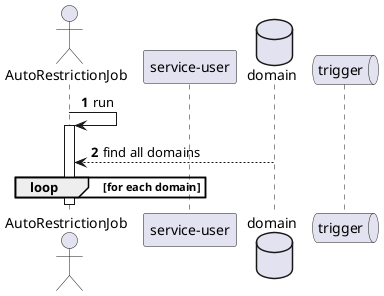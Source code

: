 @startuml
'https://plantuml.com/sequence-diagram

actor "AutoRestrictionJob" as arj
participant "service-user" as su
database "domain" as sd
queue trigger


autonumber

arj -> arj: run
activate arj
    arj <-- sd: find all domains

    loop for each domain

    end loop

deactivate arj

@enduml